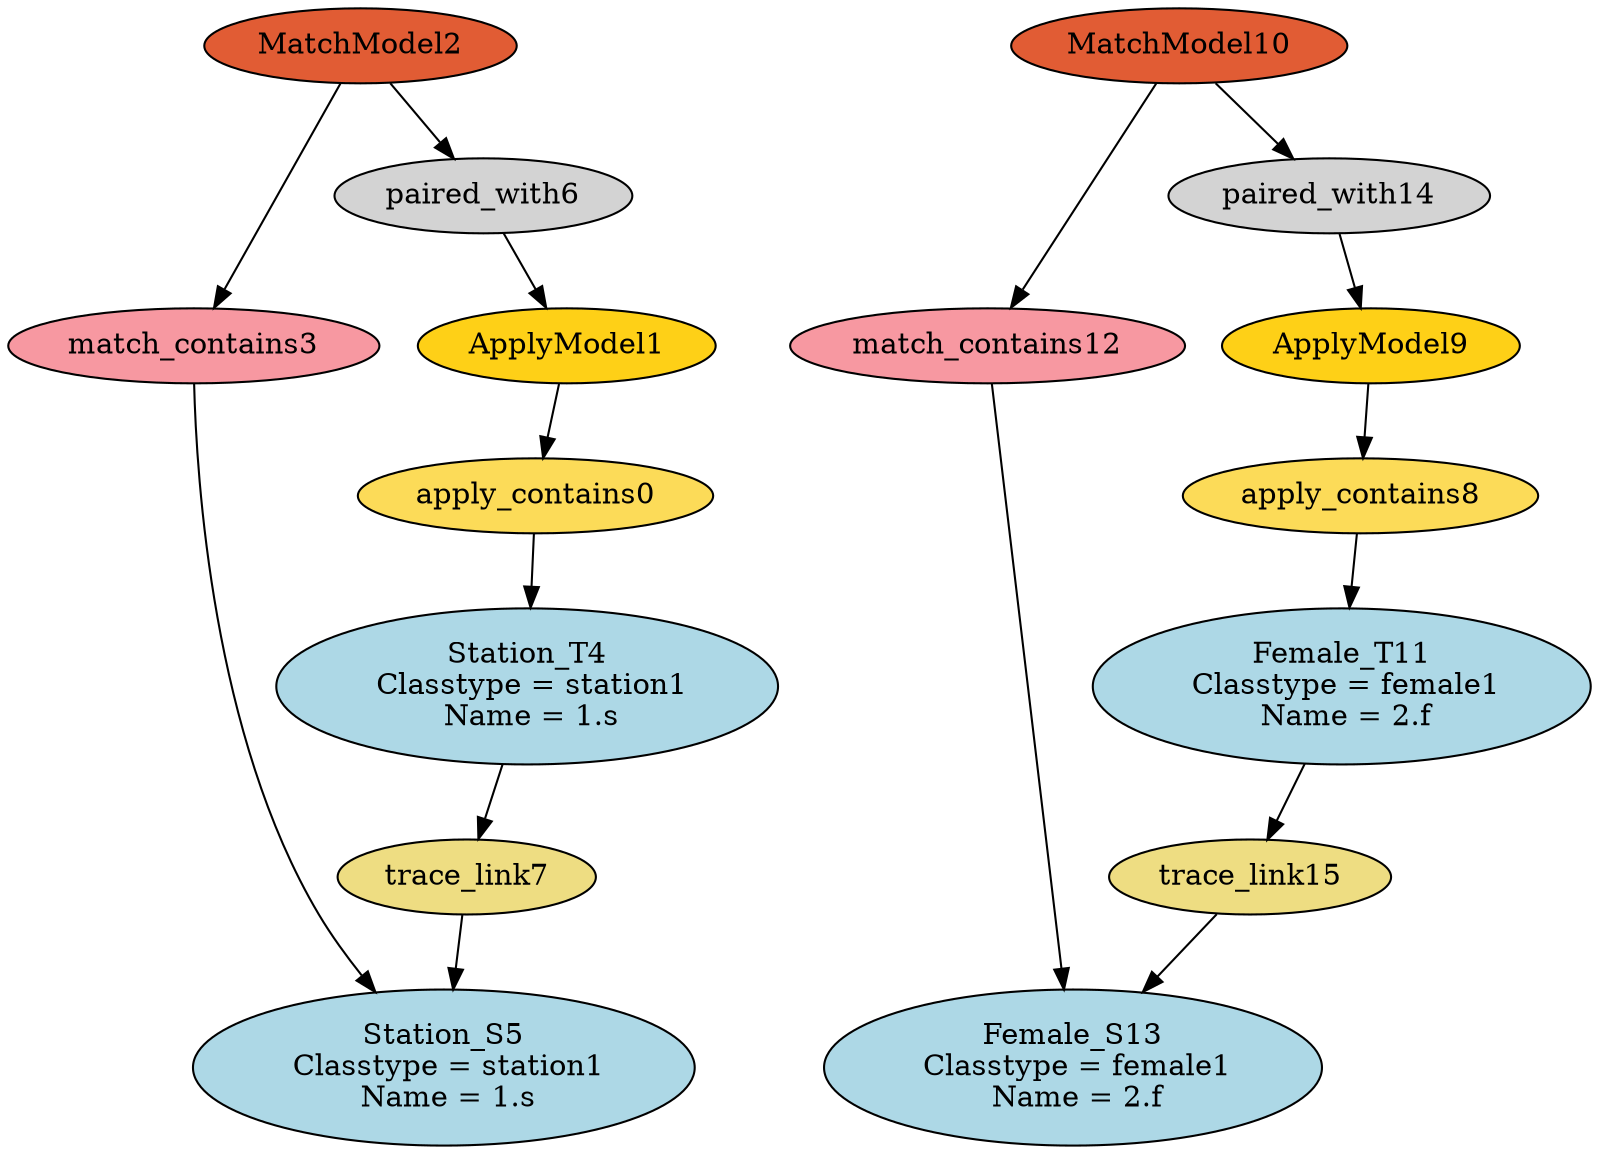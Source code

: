 digraph HEmptyPathCondition_HS2S_run1_HF2F_run1 {
apply_contains0 [style=filled, fillcolor="#FCDB58"];
ApplyModel1 [style=filled, fillcolor="#FED017"];
MatchModel2 [style=filled, fillcolor="#E15C34"];
match_contains3 [style=filled, fillcolor="#F798A1"];
"Station_T4\n Classtype = station1\n Name = 1.s" [style=filled, fillcolor=lightblue];
"Station_S5\n Classtype = station1\n Name = 1.s" [style=filled, fillcolor=lightblue];
paired_with6 [style=filled, fillcolor=lightgray];
trace_link7 [style=filled, fillcolor=lightgoldenrod];
apply_contains8 [style=filled, fillcolor="#FCDB58"];
ApplyModel9 [style=filled, fillcolor="#FED017"];
MatchModel10 [style=filled, fillcolor="#E15C34"];
"Female_T11\n Classtype = female1\n Name = 2.f" [style=filled, fillcolor=lightblue];
match_contains12 [style=filled, fillcolor="#F798A1"];
"Female_S13\n Classtype = female1\n Name = 2.f" [style=filled, fillcolor=lightblue];
paired_with14 [style=filled, fillcolor=lightgray];
trace_link15 [style=filled, fillcolor=lightgoldenrod];
ApplyModel1 -> apply_contains0;
apply_contains0 -> "Station_T4\n Classtype = station1\n Name = 1.s";
paired_with6 -> ApplyModel1;
MatchModel2 -> paired_with6;
MatchModel2 -> match_contains3;
match_contains3 -> "Station_S5\n Classtype = station1\n Name = 1.s";
trace_link7 -> "Station_S5\n Classtype = station1\n Name = 1.s";
"Station_T4\n Classtype = station1\n Name = 1.s" -> trace_link7;
ApplyModel9 -> apply_contains8;
apply_contains8 -> "Female_T11\n Classtype = female1\n Name = 2.f";
paired_with14 -> ApplyModel9;
MatchModel10 -> paired_with14;
MatchModel10 -> match_contains12;
match_contains12 -> "Female_S13\n Classtype = female1\n Name = 2.f";
trace_link15 -> "Female_S13\n Classtype = female1\n Name = 2.f";
"Female_T11\n Classtype = female1\n Name = 2.f" -> trace_link15;
}
